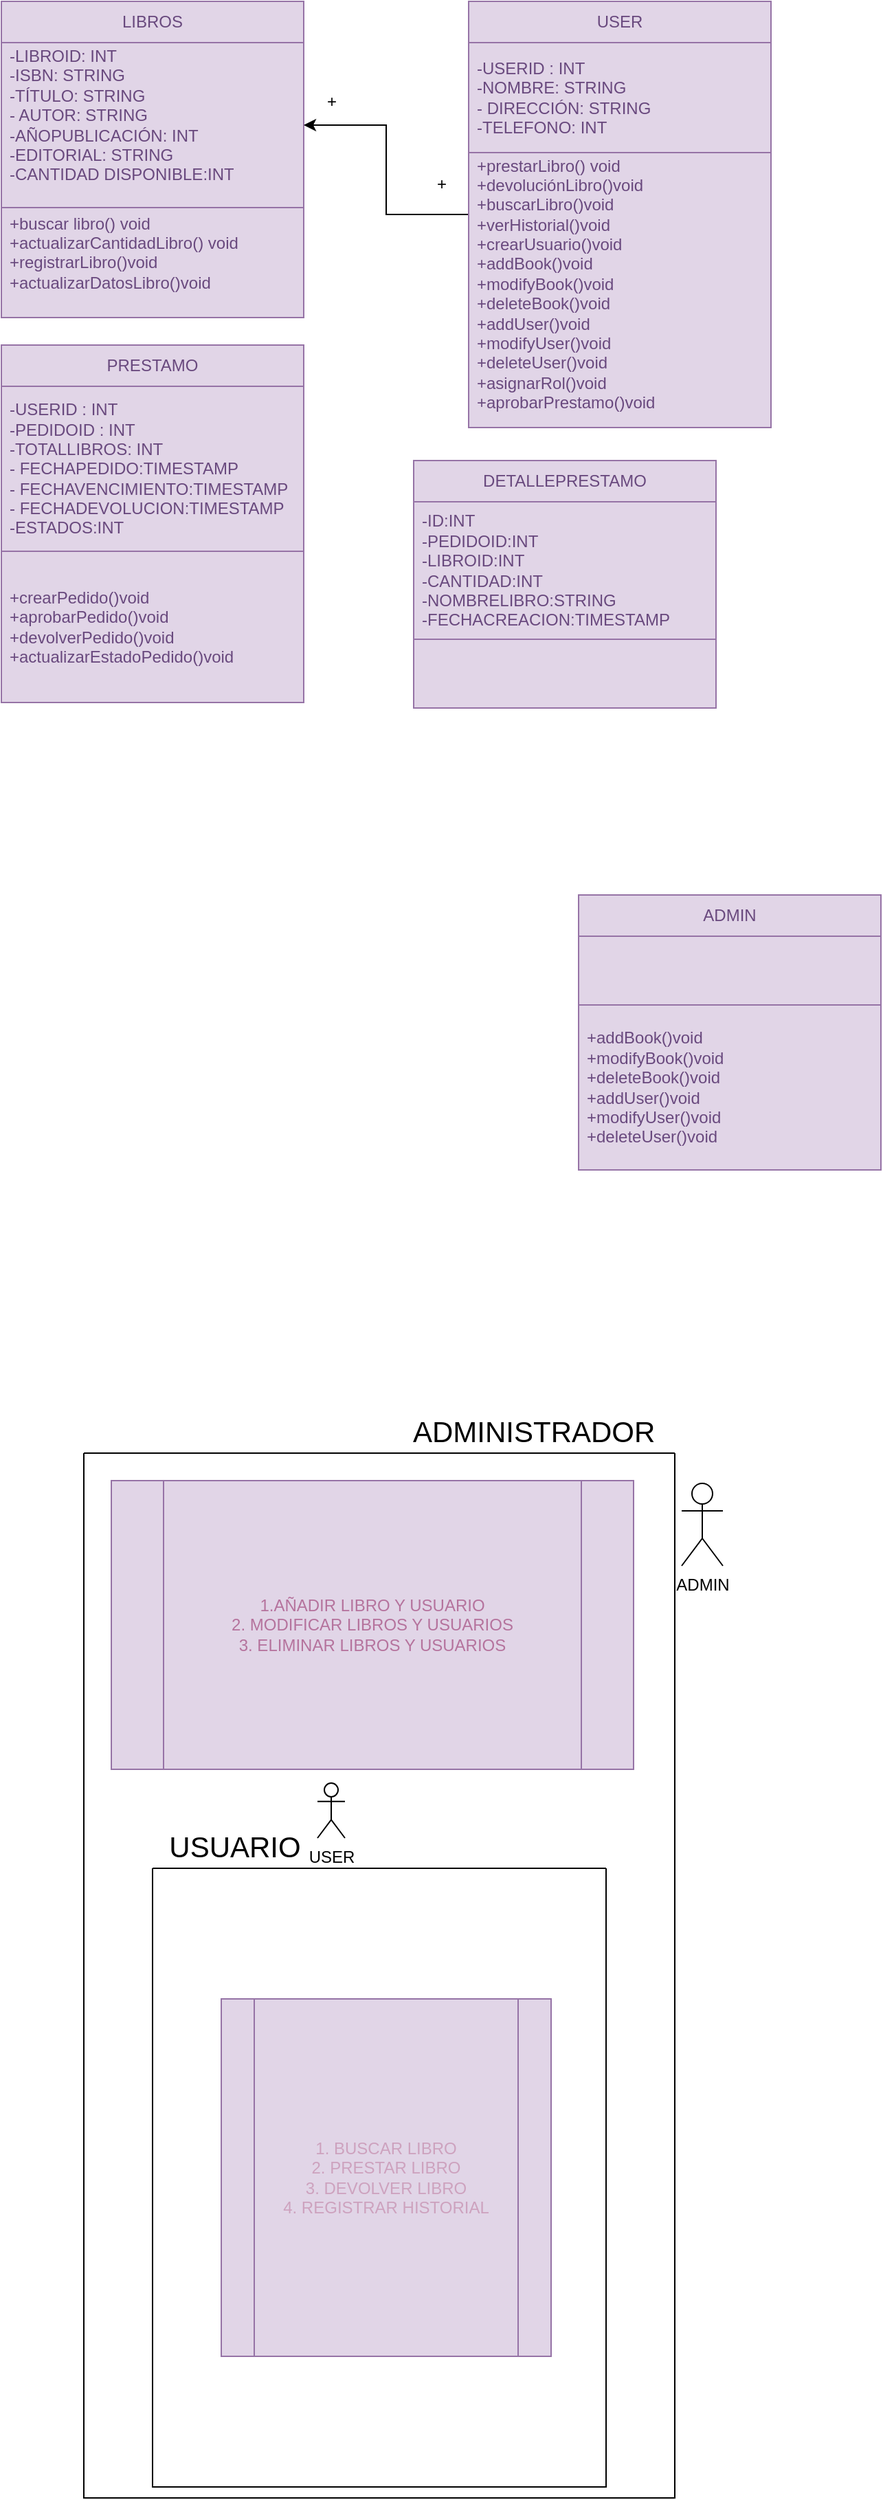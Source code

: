 <mxfile version="23.1.7" type="device">
  <diagram name="Página-1" id="Cer02vfmhWIUFU3ZcCH8">
    <mxGraphModel dx="990" dy="557" grid="1" gridSize="10" guides="1" tooltips="1" connect="1" arrows="1" fold="1" page="1" pageScale="1" pageWidth="827" pageHeight="1169" math="0" shadow="0">
      <root>
        <mxCell id="0" />
        <mxCell id="1" parent="0" />
        <mxCell id="W5ibBxMdYvsDNYsdCkFU-2" value="&lt;font&gt;LIBROS&lt;/font&gt;" style="swimlane;fontStyle=0;childLayout=stackLayout;horizontal=1;startSize=30;horizontalStack=0;resizeParent=1;resizeParentMax=0;resizeLast=0;collapsible=1;marginBottom=0;whiteSpace=wrap;html=1;fillColor=#e1d5e7;strokeColor=#9673a6;fontColor=#69497e;" parent="1" vertex="1">
          <mxGeometry x="60" y="160" width="220" height="230" as="geometry" />
        </mxCell>
        <mxCell id="W5ibBxMdYvsDNYsdCkFU-3" value="-LIBROID: INT&lt;br&gt;-ISBN: STRING&lt;br&gt;-TÍTULO: STRING&amp;nbsp;&lt;br&gt;- AUTOR: STRING&lt;br&gt;-AÑOPUBLICACIÓN: INT&lt;br&gt;-EDITORIAL: STRING&lt;br&gt;-CANTIDAD DISPONIBLE:INT&lt;br&gt;&lt;div&gt;&lt;br&gt;&lt;/div&gt;" style="text;strokeColor=#9673a6;fillColor=#e1d5e7;align=left;verticalAlign=middle;spacingLeft=4;spacingRight=4;overflow=hidden;points=[[0,0.5],[1,0.5]];portConstraint=eastwest;rotatable=0;whiteSpace=wrap;html=1;fontColor=#69497e;" parent="W5ibBxMdYvsDNYsdCkFU-2" vertex="1">
          <mxGeometry y="30" width="220" height="120" as="geometry" />
        </mxCell>
        <mxCell id="W5ibBxMdYvsDNYsdCkFU-5" value="+buscar libro() void&lt;br&gt;+actualizarCantidadLibro() void&lt;br&gt;+registrarLibro()void&lt;br&gt;+actualizarDatosLibro()void&lt;br&gt;&lt;div class=&quot;custom-cursor-default-hover&quot;&gt;&lt;br&gt;&lt;/div&gt;" style="text;strokeColor=#9673a6;fillColor=#e1d5e7;align=left;verticalAlign=middle;spacingLeft=4;spacingRight=4;overflow=hidden;points=[[0,0.5],[1,0.5]];portConstraint=eastwest;rotatable=0;whiteSpace=wrap;html=1;fontColor=#69497e;" parent="W5ibBxMdYvsDNYsdCkFU-2" vertex="1">
          <mxGeometry y="150" width="220" height="80" as="geometry" />
        </mxCell>
        <mxCell id="W5ibBxMdYvsDNYsdCkFU-14" style="edgeStyle=orthogonalEdgeStyle;rounded=0;orthogonalLoop=1;jettySize=auto;html=1;" parent="1" source="W5ibBxMdYvsDNYsdCkFU-7" target="W5ibBxMdYvsDNYsdCkFU-3" edge="1">
          <mxGeometry relative="1" as="geometry">
            <mxPoint x="370" y="270" as="targetPoint" />
          </mxGeometry>
        </mxCell>
        <mxCell id="W5ibBxMdYvsDNYsdCkFU-7" value="&lt;font&gt;USER&lt;/font&gt;" style="swimlane;fontStyle=0;childLayout=stackLayout;horizontal=1;startSize=30;horizontalStack=0;resizeParent=1;resizeParentMax=0;resizeLast=0;collapsible=1;marginBottom=0;whiteSpace=wrap;html=1;fillColor=#e1d5e7;strokeColor=#9673a6;fontColor=#69497e;" parent="1" vertex="1">
          <mxGeometry x="400" y="160" width="220" height="310" as="geometry" />
        </mxCell>
        <mxCell id="W5ibBxMdYvsDNYsdCkFU-8" value="-USERID : INT&lt;br&gt;-NOMBRE: STRING&lt;br&gt;- DIRECCIÓN: STRING&lt;br&gt;-TELEFONO: INT" style="text;strokeColor=#9673a6;fillColor=#e1d5e7;align=left;verticalAlign=middle;spacingLeft=4;spacingRight=4;overflow=hidden;points=[[0,0.5],[1,0.5]];portConstraint=eastwest;rotatable=0;whiteSpace=wrap;html=1;fontColor=#69497e;" parent="W5ibBxMdYvsDNYsdCkFU-7" vertex="1">
          <mxGeometry y="30" width="220" height="80" as="geometry" />
        </mxCell>
        <mxCell id="W5ibBxMdYvsDNYsdCkFU-9" value="+prestarLibro() void&lt;br&gt;+devoluciónLibro()void&lt;br&gt;+buscarLibro()void&lt;br&gt;+verHistorial()void&lt;br&gt;+crearUsuario()void&lt;br&gt;+addBook()void&lt;br style=&quot;border-color: var(--border-color);&quot;&gt;+modifyBook()void&lt;br style=&quot;border-color: var(--border-color);&quot;&gt;+deleteBook()void&lt;br style=&quot;border-color: var(--border-color);&quot;&gt;+addUser()void&lt;br style=&quot;border-color: var(--border-color);&quot;&gt;+modifyUser()void&lt;br style=&quot;border-color: var(--border-color);&quot;&gt;+deleteUser()void&lt;br&gt;+asignarRol()void&lt;br&gt;+aprobarPrestamo()void&lt;br&gt;&lt;div&gt;&lt;br&gt;&lt;/div&gt;" style="text;strokeColor=#9673a6;fillColor=#e1d5e7;align=left;verticalAlign=middle;spacingLeft=4;spacingRight=4;overflow=hidden;points=[[0,0.5],[1,0.5]];portConstraint=eastwest;rotatable=0;whiteSpace=wrap;html=1;fontColor=#69497e;" parent="W5ibBxMdYvsDNYsdCkFU-7" vertex="1">
          <mxGeometry y="110" width="220" height="200" as="geometry" />
        </mxCell>
        <mxCell id="W5ibBxMdYvsDNYsdCkFU-10" value="ADMIN" style="swimlane;fontStyle=0;childLayout=stackLayout;horizontal=1;startSize=30;horizontalStack=0;resizeParent=1;resizeParentMax=0;resizeLast=0;collapsible=1;marginBottom=0;whiteSpace=wrap;html=1;fillColor=#e1d5e7;strokeColor=#9673a6;fontColor=#69497e;" parent="1" vertex="1">
          <mxGeometry x="480" y="810" width="220" height="200" as="geometry" />
        </mxCell>
        <mxCell id="W5ibBxMdYvsDNYsdCkFU-11" value="" style="text;strokeColor=#9673a6;fillColor=#e1d5e7;align=left;verticalAlign=middle;spacingLeft=4;spacingRight=4;overflow=hidden;points=[[0,0.5],[1,0.5]];portConstraint=eastwest;rotatable=0;whiteSpace=wrap;html=1;fontColor=#69497e;" parent="W5ibBxMdYvsDNYsdCkFU-10" vertex="1">
          <mxGeometry y="30" width="220" height="50" as="geometry" />
        </mxCell>
        <mxCell id="W5ibBxMdYvsDNYsdCkFU-12" value="+addBook()void&lt;br&gt;+modifyBook()void&lt;br&gt;+deleteBook()void&lt;br&gt;+addUser()void&lt;br&gt;+modifyUser()void&lt;br&gt;+deleteUser()void" style="text;strokeColor=#9673a6;fillColor=#e1d5e7;align=left;verticalAlign=middle;spacingLeft=4;spacingRight=4;overflow=hidden;points=[[0,0.5],[1,0.5]];portConstraint=eastwest;rotatable=0;whiteSpace=wrap;html=1;fontColor=#69497e;" parent="W5ibBxMdYvsDNYsdCkFU-10" vertex="1">
          <mxGeometry y="80" width="220" height="120" as="geometry" />
        </mxCell>
        <mxCell id="W5ibBxMdYvsDNYsdCkFU-15" value="+" style="text;html=1;align=center;verticalAlign=middle;resizable=0;points=[];autosize=1;strokeColor=none;fillColor=none;" parent="1" vertex="1">
          <mxGeometry x="285" y="218" width="30" height="30" as="geometry" />
        </mxCell>
        <mxCell id="W5ibBxMdYvsDNYsdCkFU-16" value="+" style="text;html=1;align=center;verticalAlign=middle;resizable=0;points=[];autosize=1;strokeColor=none;fillColor=none;" parent="1" vertex="1">
          <mxGeometry x="365" y="278" width="30" height="30" as="geometry" />
        </mxCell>
        <mxCell id="W5ibBxMdYvsDNYsdCkFU-17" value="" style="swimlane;startSize=0;" parent="1" vertex="1">
          <mxGeometry x="120" y="1216" width="430" height="760" as="geometry" />
        </mxCell>
        <mxCell id="W5ibBxMdYvsDNYsdCkFU-22" value="&lt;font color=&quot;#b5739d&quot;&gt;1.AÑADIR LIBRO Y USUARIO&lt;br&gt;2. MODIFICAR LIBROS Y USUARIOS&lt;br&gt;3. ELIMINAR LIBROS Y USUARIOS&lt;br&gt;&lt;/font&gt;" style="shape=process;whiteSpace=wrap;html=1;backgroundOutline=1;fillColor=#e1d5e7;strokeColor=#9673a6;" parent="W5ibBxMdYvsDNYsdCkFU-17" vertex="1">
          <mxGeometry x="20" y="20" width="380" height="210" as="geometry" />
        </mxCell>
        <mxCell id="W5ibBxMdYvsDNYsdCkFU-25" value="USUARIO" style="text;html=1;align=center;verticalAlign=middle;whiteSpace=wrap;rounded=0;fontSize=21;" parent="W5ibBxMdYvsDNYsdCkFU-17" vertex="1">
          <mxGeometry x="80" y="271" width="60" height="30" as="geometry" />
        </mxCell>
        <mxCell id="W5ibBxMdYvsDNYsdCkFU-27" value="USER" style="shape=umlActor;verticalLabelPosition=bottom;verticalAlign=top;html=1;outlineConnect=0;" parent="W5ibBxMdYvsDNYsdCkFU-17" vertex="1">
          <mxGeometry x="170" y="240" width="20" height="40" as="geometry" />
        </mxCell>
        <mxCell id="W5ibBxMdYvsDNYsdCkFU-19" value="ADMIN" style="shape=umlActor;verticalLabelPosition=bottom;verticalAlign=top;html=1;outlineConnect=0;" parent="1" vertex="1">
          <mxGeometry x="555" y="1238" width="30" height="60" as="geometry" />
        </mxCell>
        <mxCell id="W5ibBxMdYvsDNYsdCkFU-18" value="ADMINISTRADOR&amp;nbsp;" style="text;html=1;align=center;verticalAlign=middle;resizable=0;points=[];autosize=1;strokeColor=none;fillColor=none;fontSize=21;" parent="1" vertex="1">
          <mxGeometry x="345" y="1180" width="210" height="40" as="geometry" />
        </mxCell>
        <mxCell id="W5ibBxMdYvsDNYsdCkFU-24" value="" style="swimlane;startSize=0;" parent="1" vertex="1">
          <mxGeometry x="170" y="1518" width="330" height="450" as="geometry" />
        </mxCell>
        <mxCell id="W5ibBxMdYvsDNYsdCkFU-28" value="&lt;font color=&quot;#cda2be&quot;&gt;&lt;br&gt;1. BUSCAR LIBRO&lt;br&gt;2. PRESTAR LIBRO&lt;br&gt;3. DEVOLVER LIBRO&lt;br&gt;4. REGISTRAR HISTORIAL&lt;br&gt;&lt;br&gt;&lt;/font&gt;" style="shape=process;whiteSpace=wrap;html=1;backgroundOutline=1;fillColor=#e1d5e7;strokeColor=#9673a6;fontColor=#E1D5E7;" parent="W5ibBxMdYvsDNYsdCkFU-24" vertex="1">
          <mxGeometry x="50" y="95" width="240" height="260" as="geometry" />
        </mxCell>
        <mxCell id="Ef-H2mhTD-UPyXP9bXBl-1" value="PRESTAMO" style="swimlane;fontStyle=0;childLayout=stackLayout;horizontal=1;startSize=30;horizontalStack=0;resizeParent=1;resizeParentMax=0;resizeLast=0;collapsible=1;marginBottom=0;whiteSpace=wrap;html=1;fillColor=#e1d5e7;strokeColor=#9673a6;fontColor=#69497e;" vertex="1" parent="1">
          <mxGeometry x="60" y="410" width="220" height="260" as="geometry" />
        </mxCell>
        <mxCell id="Ef-H2mhTD-UPyXP9bXBl-2" value="-USERID : INT&lt;br&gt;-PEDIDOID : INT&lt;br&gt;-TOTALLIBROS: INT&lt;br&gt;- FECHAPEDIDO:TIMESTAMP&lt;br&gt;&lt;div&gt;- FECHAVENCIMIENTO:TIMESTAMP&lt;br&gt;- FECHADEVOLUCION:TIMESTAMP&lt;br&gt;-ESTADOS:INT&lt;/div&gt;" style="text;strokeColor=#9673a6;fillColor=#e1d5e7;align=left;verticalAlign=middle;spacingLeft=4;spacingRight=4;overflow=hidden;points=[[0,0.5],[1,0.5]];portConstraint=eastwest;rotatable=0;whiteSpace=wrap;html=1;fontColor=#69497e;" vertex="1" parent="Ef-H2mhTD-UPyXP9bXBl-1">
          <mxGeometry y="30" width="220" height="120" as="geometry" />
        </mxCell>
        <mxCell id="Ef-H2mhTD-UPyXP9bXBl-3" value="+crearPedido()void&lt;br&gt;+aprobarPedido()void&lt;br&gt;+devolverPedido()void&lt;br&gt;+actualizarEstadoPedido()void" style="text;strokeColor=#9673a6;fillColor=#e1d5e7;align=left;verticalAlign=middle;spacingLeft=4;spacingRight=4;overflow=hidden;points=[[0,0.5],[1,0.5]];portConstraint=eastwest;rotatable=0;whiteSpace=wrap;html=1;fontColor=#69497e;" vertex="1" parent="Ef-H2mhTD-UPyXP9bXBl-1">
          <mxGeometry y="150" width="220" height="110" as="geometry" />
        </mxCell>
        <mxCell id="Ef-H2mhTD-UPyXP9bXBl-4" value="DETALLEPRESTAMO" style="swimlane;fontStyle=0;childLayout=stackLayout;horizontal=1;startSize=30;horizontalStack=0;resizeParent=1;resizeParentMax=0;resizeLast=0;collapsible=1;marginBottom=0;whiteSpace=wrap;html=1;fillColor=#e1d5e7;strokeColor=#9673a6;fontColor=#69497e;" vertex="1" parent="1">
          <mxGeometry x="360" y="494" width="220" height="180" as="geometry" />
        </mxCell>
        <mxCell id="Ef-H2mhTD-UPyXP9bXBl-5" value="-ID:INT&lt;br&gt;-PEDIDOID:INT&lt;br&gt;-LIBROID:INT&lt;br&gt;-CANTIDAD:INT&lt;br&gt;-NOMBRELIBRO:STRING&lt;br&gt;-FECHACREACION:TIMESTAMP" style="text;strokeColor=#9673a6;fillColor=#e1d5e7;align=left;verticalAlign=middle;spacingLeft=4;spacingRight=4;overflow=hidden;points=[[0,0.5],[1,0.5]];portConstraint=eastwest;rotatable=0;whiteSpace=wrap;html=1;fontColor=#69497e;" vertex="1" parent="Ef-H2mhTD-UPyXP9bXBl-4">
          <mxGeometry y="30" width="220" height="100" as="geometry" />
        </mxCell>
        <mxCell id="Ef-H2mhTD-UPyXP9bXBl-6" value="" style="text;strokeColor=#9673a6;fillColor=#e1d5e7;align=left;verticalAlign=middle;spacingLeft=4;spacingRight=4;overflow=hidden;points=[[0,0.5],[1,0.5]];portConstraint=eastwest;rotatable=0;whiteSpace=wrap;html=1;fontColor=#69497e;" vertex="1" parent="Ef-H2mhTD-UPyXP9bXBl-4">
          <mxGeometry y="130" width="220" height="50" as="geometry" />
        </mxCell>
      </root>
    </mxGraphModel>
  </diagram>
</mxfile>
